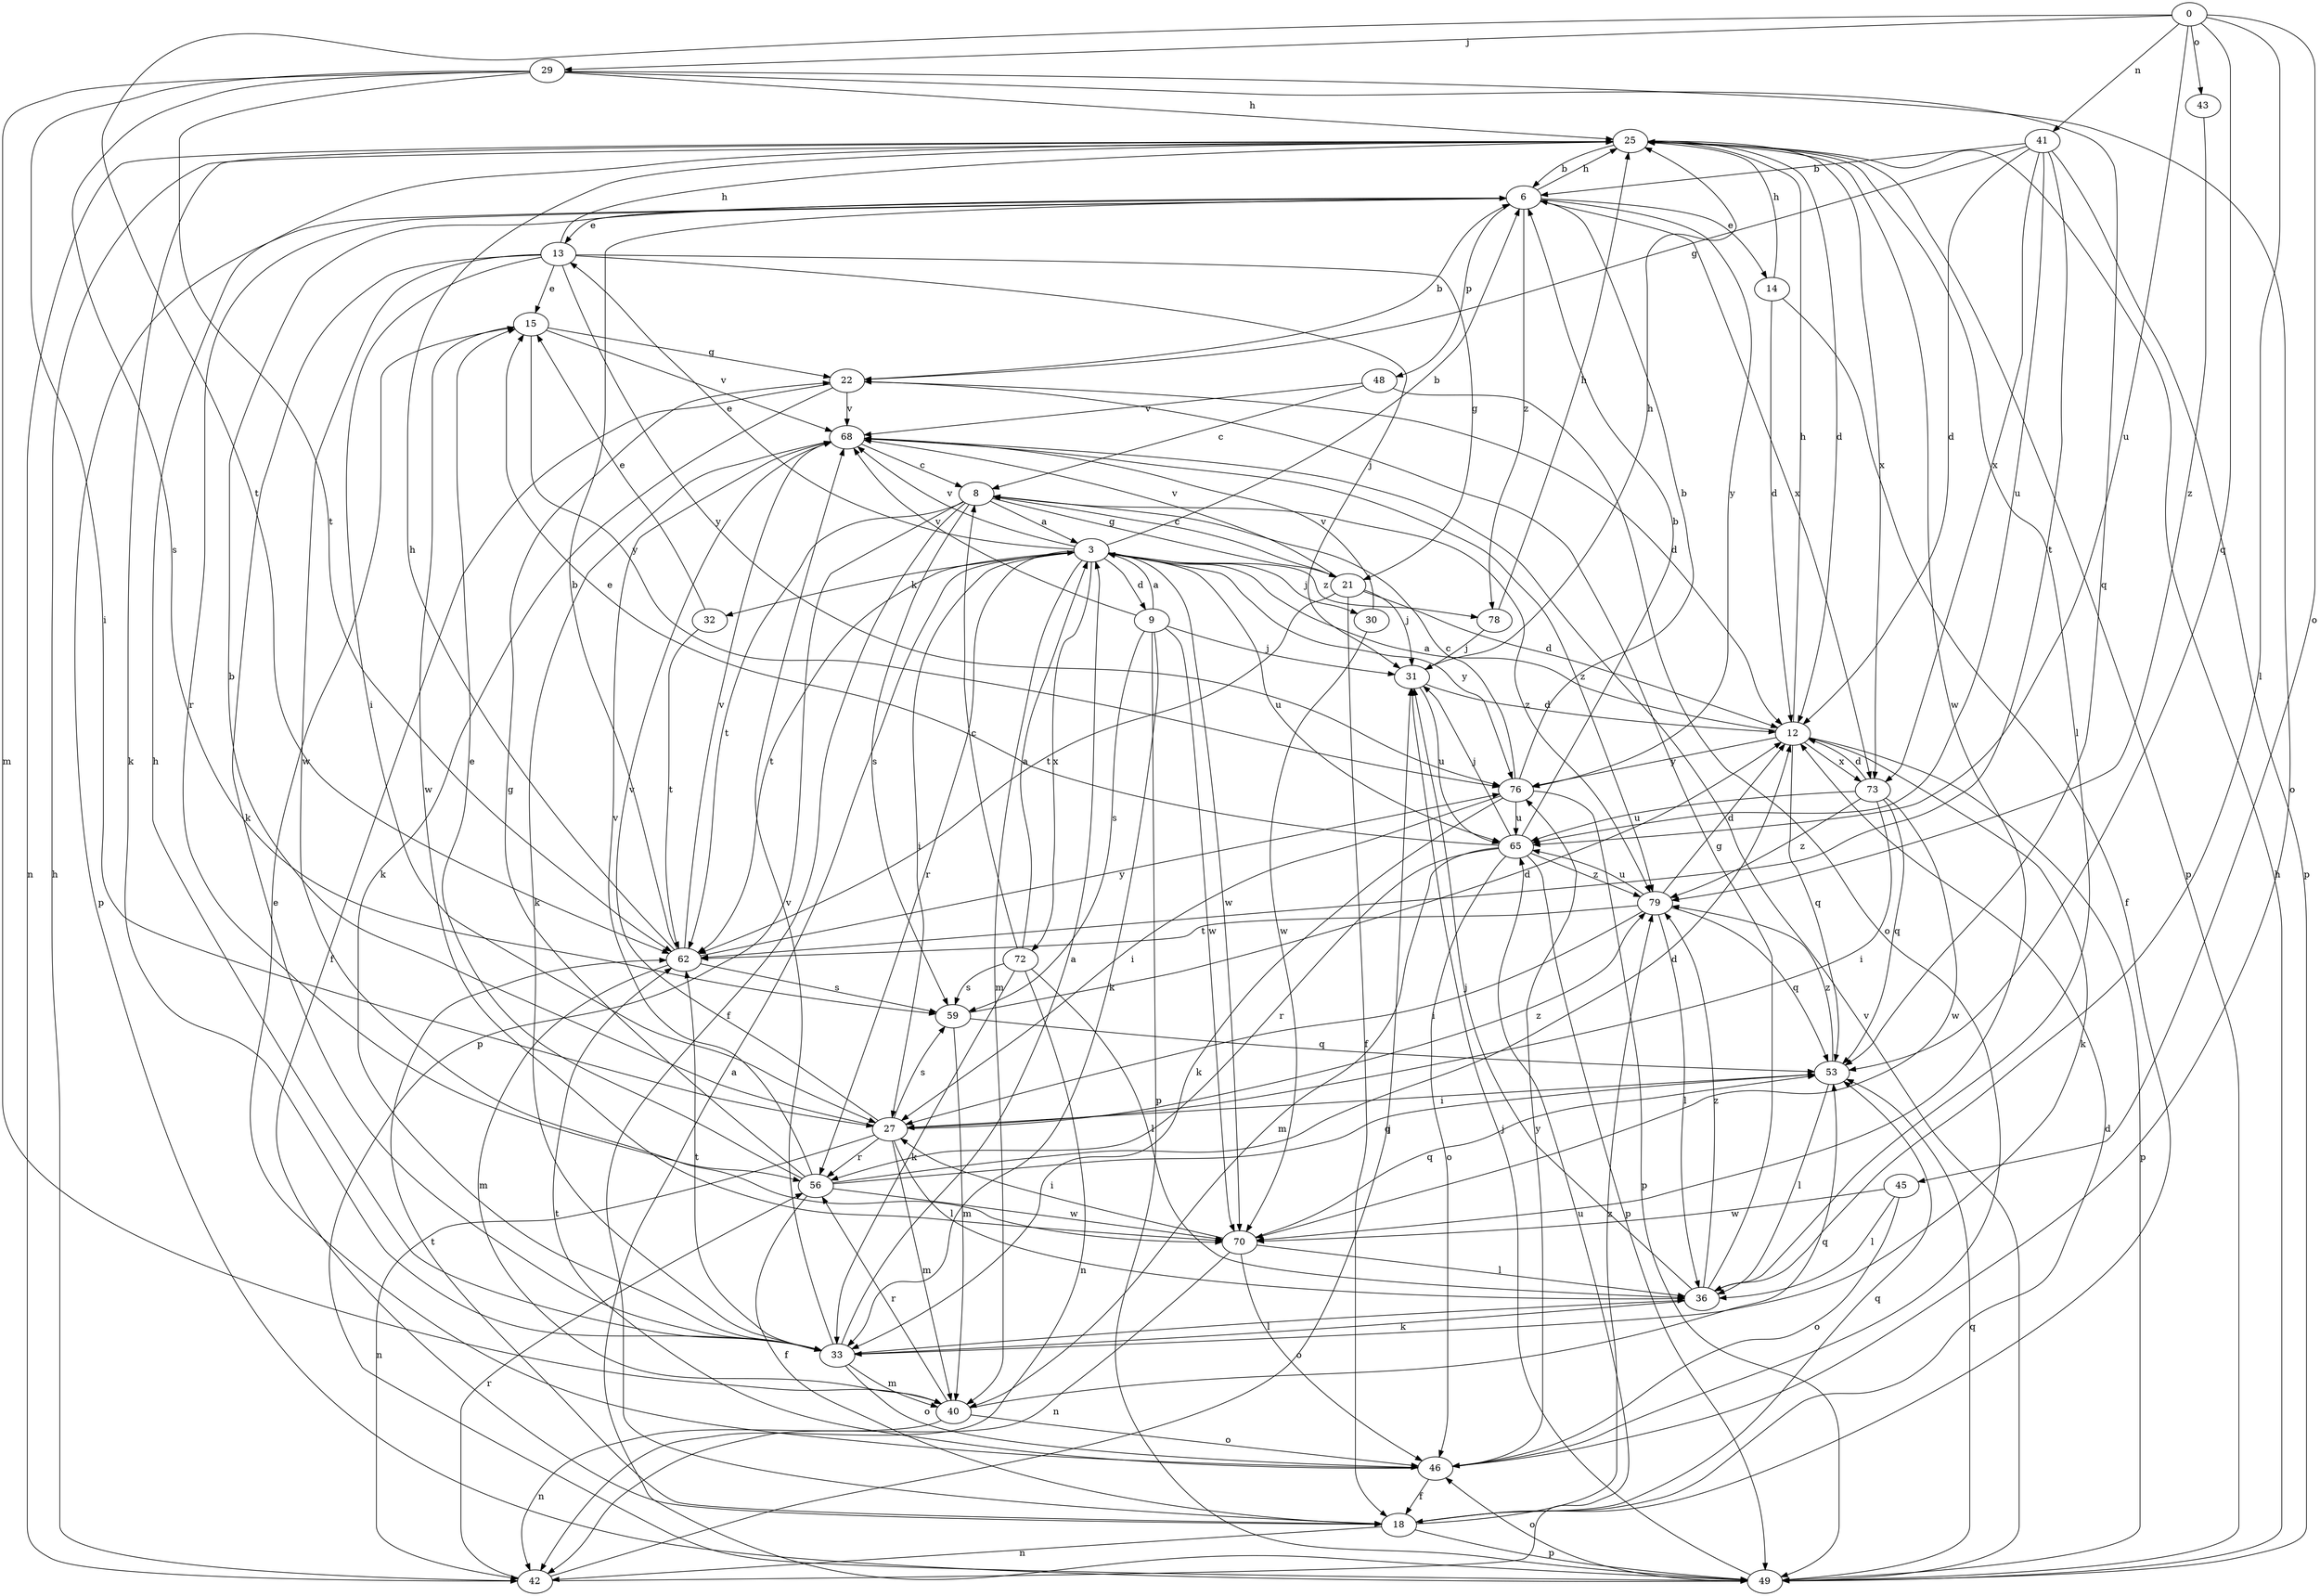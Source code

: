 strict digraph  {
0;
3;
6;
8;
9;
12;
13;
14;
15;
18;
21;
22;
25;
27;
29;
30;
31;
32;
33;
36;
40;
41;
42;
43;
45;
46;
48;
49;
53;
56;
59;
62;
65;
68;
70;
72;
73;
76;
78;
79;
0 -> 29  [label=j];
0 -> 36  [label=l];
0 -> 41  [label=n];
0 -> 43  [label=o];
0 -> 45  [label=o];
0 -> 53  [label=q];
0 -> 62  [label=t];
0 -> 65  [label=u];
3 -> 6  [label=b];
3 -> 9  [label=d];
3 -> 13  [label=e];
3 -> 27  [label=i];
3 -> 30  [label=j];
3 -> 32  [label=k];
3 -> 40  [label=m];
3 -> 56  [label=r];
3 -> 62  [label=t];
3 -> 65  [label=u];
3 -> 68  [label=v];
3 -> 70  [label=w];
3 -> 72  [label=x];
3 -> 76  [label=y];
3 -> 78  [label=z];
6 -> 13  [label=e];
6 -> 14  [label=e];
6 -> 25  [label=h];
6 -> 48  [label=p];
6 -> 49  [label=p];
6 -> 56  [label=r];
6 -> 73  [label=x];
6 -> 76  [label=y];
6 -> 78  [label=z];
8 -> 3  [label=a];
8 -> 18  [label=f];
8 -> 21  [label=g];
8 -> 49  [label=p];
8 -> 59  [label=s];
8 -> 62  [label=t];
8 -> 79  [label=z];
9 -> 3  [label=a];
9 -> 31  [label=j];
9 -> 33  [label=k];
9 -> 49  [label=p];
9 -> 59  [label=s];
9 -> 68  [label=v];
9 -> 70  [label=w];
12 -> 3  [label=a];
12 -> 25  [label=h];
12 -> 33  [label=k];
12 -> 49  [label=p];
12 -> 53  [label=q];
12 -> 73  [label=x];
12 -> 76  [label=y];
13 -> 15  [label=e];
13 -> 21  [label=g];
13 -> 25  [label=h];
13 -> 27  [label=i];
13 -> 31  [label=j];
13 -> 33  [label=k];
13 -> 70  [label=w];
13 -> 76  [label=y];
14 -> 12  [label=d];
14 -> 18  [label=f];
14 -> 25  [label=h];
15 -> 22  [label=g];
15 -> 68  [label=v];
15 -> 70  [label=w];
15 -> 76  [label=y];
18 -> 12  [label=d];
18 -> 42  [label=n];
18 -> 49  [label=p];
18 -> 53  [label=q];
18 -> 62  [label=t];
18 -> 79  [label=z];
21 -> 8  [label=c];
21 -> 12  [label=d];
21 -> 18  [label=f];
21 -> 31  [label=j];
21 -> 62  [label=t];
21 -> 68  [label=v];
22 -> 6  [label=b];
22 -> 12  [label=d];
22 -> 18  [label=f];
22 -> 33  [label=k];
22 -> 68  [label=v];
25 -> 6  [label=b];
25 -> 12  [label=d];
25 -> 33  [label=k];
25 -> 36  [label=l];
25 -> 42  [label=n];
25 -> 49  [label=p];
25 -> 70  [label=w];
25 -> 73  [label=x];
27 -> 6  [label=b];
27 -> 36  [label=l];
27 -> 40  [label=m];
27 -> 42  [label=n];
27 -> 56  [label=r];
27 -> 59  [label=s];
27 -> 68  [label=v];
27 -> 79  [label=z];
29 -> 25  [label=h];
29 -> 27  [label=i];
29 -> 40  [label=m];
29 -> 46  [label=o];
29 -> 53  [label=q];
29 -> 59  [label=s];
29 -> 62  [label=t];
30 -> 68  [label=v];
30 -> 70  [label=w];
31 -> 12  [label=d];
31 -> 25  [label=h];
31 -> 65  [label=u];
32 -> 15  [label=e];
32 -> 62  [label=t];
33 -> 3  [label=a];
33 -> 25  [label=h];
33 -> 36  [label=l];
33 -> 40  [label=m];
33 -> 46  [label=o];
33 -> 62  [label=t];
33 -> 68  [label=v];
36 -> 22  [label=g];
36 -> 31  [label=j];
36 -> 33  [label=k];
36 -> 79  [label=z];
40 -> 42  [label=n];
40 -> 46  [label=o];
40 -> 53  [label=q];
40 -> 56  [label=r];
41 -> 6  [label=b];
41 -> 12  [label=d];
41 -> 22  [label=g];
41 -> 49  [label=p];
41 -> 62  [label=t];
41 -> 65  [label=u];
41 -> 73  [label=x];
42 -> 25  [label=h];
42 -> 31  [label=j];
42 -> 56  [label=r];
42 -> 65  [label=u];
43 -> 79  [label=z];
45 -> 36  [label=l];
45 -> 46  [label=o];
45 -> 70  [label=w];
46 -> 15  [label=e];
46 -> 18  [label=f];
46 -> 62  [label=t];
46 -> 76  [label=y];
48 -> 8  [label=c];
48 -> 46  [label=o];
48 -> 68  [label=v];
49 -> 3  [label=a];
49 -> 25  [label=h];
49 -> 31  [label=j];
49 -> 46  [label=o];
49 -> 53  [label=q];
49 -> 68  [label=v];
53 -> 27  [label=i];
53 -> 36  [label=l];
53 -> 79  [label=z];
56 -> 12  [label=d];
56 -> 15  [label=e];
56 -> 18  [label=f];
56 -> 22  [label=g];
56 -> 53  [label=q];
56 -> 68  [label=v];
56 -> 70  [label=w];
59 -> 12  [label=d];
59 -> 40  [label=m];
59 -> 53  [label=q];
62 -> 6  [label=b];
62 -> 25  [label=h];
62 -> 40  [label=m];
62 -> 59  [label=s];
62 -> 68  [label=v];
62 -> 76  [label=y];
65 -> 6  [label=b];
65 -> 15  [label=e];
65 -> 31  [label=j];
65 -> 40  [label=m];
65 -> 46  [label=o];
65 -> 49  [label=p];
65 -> 56  [label=r];
65 -> 79  [label=z];
68 -> 8  [label=c];
68 -> 33  [label=k];
68 -> 79  [label=z];
70 -> 27  [label=i];
70 -> 36  [label=l];
70 -> 42  [label=n];
70 -> 46  [label=o];
70 -> 53  [label=q];
72 -> 3  [label=a];
72 -> 8  [label=c];
72 -> 33  [label=k];
72 -> 36  [label=l];
72 -> 42  [label=n];
72 -> 59  [label=s];
73 -> 12  [label=d];
73 -> 27  [label=i];
73 -> 53  [label=q];
73 -> 65  [label=u];
73 -> 70  [label=w];
73 -> 79  [label=z];
76 -> 6  [label=b];
76 -> 8  [label=c];
76 -> 27  [label=i];
76 -> 33  [label=k];
76 -> 49  [label=p];
76 -> 65  [label=u];
78 -> 25  [label=h];
78 -> 31  [label=j];
79 -> 12  [label=d];
79 -> 27  [label=i];
79 -> 36  [label=l];
79 -> 53  [label=q];
79 -> 62  [label=t];
79 -> 65  [label=u];
}
